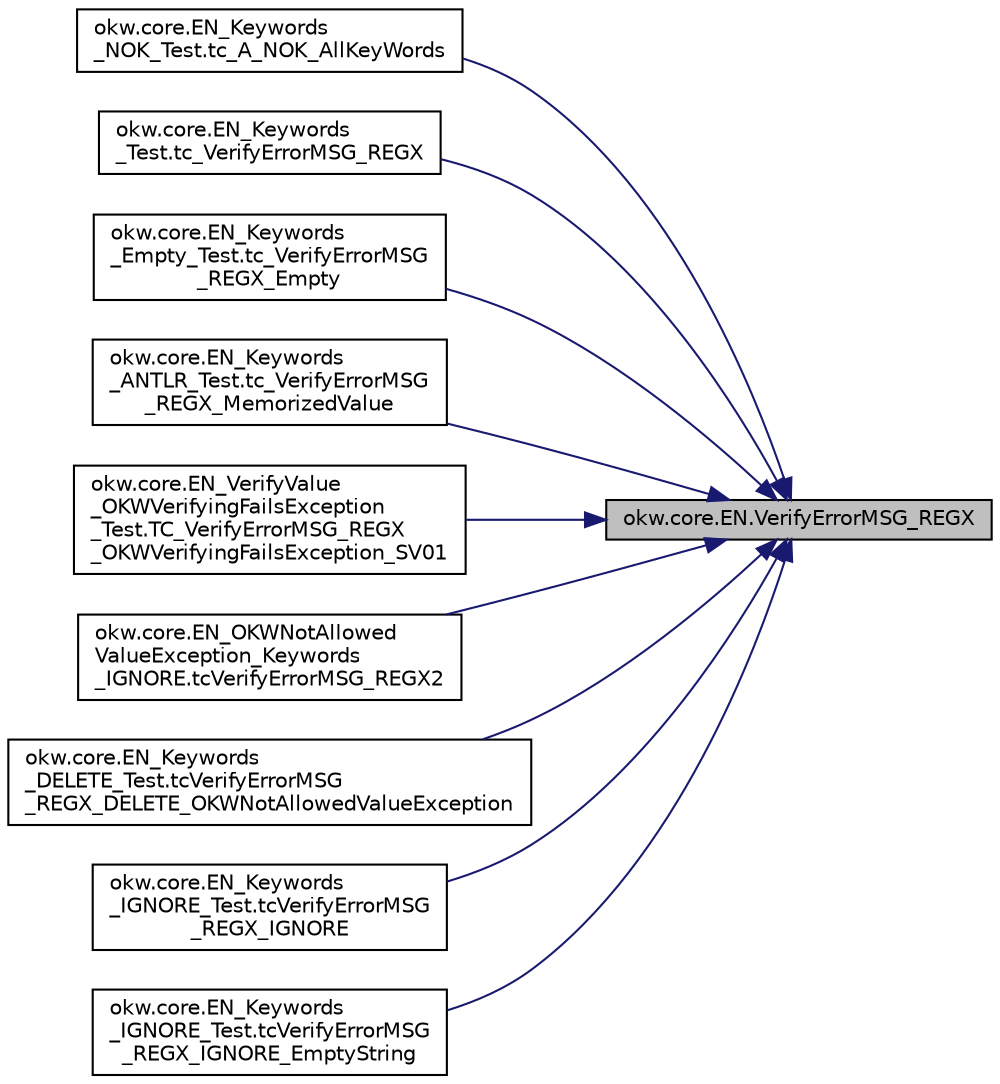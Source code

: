 digraph "okw.core.EN.VerifyErrorMSG_REGX"
{
 // INTERACTIVE_SVG=YES
 // LATEX_PDF_SIZE
  edge [fontname="Helvetica",fontsize="10",labelfontname="Helvetica",labelfontsize="10"];
  node [fontname="Helvetica",fontsize="10",shape=record];
  rankdir="RL";
  Node1 [label="okw.core.EN.VerifyErrorMSG_REGX",height=0.2,width=0.4,color="black", fillcolor="grey75", style="filled", fontcolor="black",tooltip="Überprüft Fehlermeldungen in mit Angular validierten Formularen."];
  Node1 -> Node2 [dir="back",color="midnightblue",fontsize="10",style="solid",fontname="Helvetica"];
  Node2 [label="okw.core.EN_Keywords\l_NOK_Test.tc_A_NOK_AllKeyWords",height=0.2,width=0.4,color="black", fillcolor="white", style="filled",URL="$classokw_1_1core_1_1_e_n___keywords___n_o_k___test.html#accf1c3d2b1258a59b77ae759a7ee0aeb",tooltip="Prüft methoden aufruf für einen einfachen Click."];
  Node1 -> Node3 [dir="back",color="midnightblue",fontsize="10",style="solid",fontname="Helvetica"];
  Node3 [label="okw.core.EN_Keywords\l_Test.tc_VerifyErrorMSG_REGX",height=0.2,width=0.4,color="black", fillcolor="white", style="filled",URL="$classokw_1_1core_1_1_e_n___keywords___test.html#a890c45ce179f137839f1f689c2d6ac6d",tooltip="\"Normaler\" Testfall für das Schlüsselwort EN.VerifyErrorMSG_REGX(String,String)."];
  Node1 -> Node4 [dir="back",color="midnightblue",fontsize="10",style="solid",fontname="Helvetica"];
  Node4 [label="okw.core.EN_Keywords\l_Empty_Test.tc_VerifyErrorMSG\l_REGX_Empty",height=0.2,width=0.4,color="black", fillcolor="white", style="filled",URL="$classokw_1_1core_1_1_e_n___keywords___empty___test.html#a442b4f46eb00550b79d3ea79283b2596",tooltip="Prüft \"${EMPTY}\" für das Schlüsslewort VerifyBadge(string,string)"];
  Node1 -> Node5 [dir="back",color="midnightblue",fontsize="10",style="solid",fontname="Helvetica"];
  Node5 [label="okw.core.EN_Keywords\l_ANTLR_Test.tc_VerifyErrorMSG\l_REGX_MemorizedValue",height=0.2,width=0.4,color="black", fillcolor="white", style="filled",URL="$classokw_1_1core_1_1_e_n___keywords___a_n_t_l_r___test.html#acf657a372c5162c9734eba720a0d6ae3",tooltip=" "];
  Node1 -> Node6 [dir="back",color="midnightblue",fontsize="10",style="solid",fontname="Helvetica"];
  Node6 [label="okw.core.EN_VerifyValue\l_OKWVerifyingFailsException\l_Test.TC_VerifyErrorMSG_REGX\l_OKWVerifyingFailsException_SV01",height=0.2,width=0.4,color="black", fillcolor="white", style="filled",URL="$classokw_1_1core_1_1_e_n___verify_value___o_k_w_verifying_fails_exception___test.html#a4875122efa030a479ebeb0d28ce3606b",tooltip="Test auf das fehlerwerfen von VerifyErrorMSG_REGX."];
  Node1 -> Node7 [dir="back",color="midnightblue",fontsize="10",style="solid",fontname="Helvetica"];
  Node7 [label="okw.core.EN_OKWNotAllowed\lValueException_Keywords\l_IGNORE.tcVerifyErrorMSG_REGX2",height=0.2,width=0.4,color="black", fillcolor="white", style="filled",URL="$classokw_1_1core_1_1_e_n___o_k_w_not_allowed_value_exception___keywords___i_g_n_o_r_e.html#a2cbf54f9106bd9ae7ae0c2d8dede1571",tooltip="Prüft ob \"\"${IGNORE}${TCN}\" die Ausnahme okw.exceptions.OKWNotAllowedValueException auslöst."];
  Node1 -> Node8 [dir="back",color="midnightblue",fontsize="10",style="solid",fontname="Helvetica"];
  Node8 [label="okw.core.EN_Keywords\l_DELETE_Test.tcVerifyErrorMSG\l_REGX_DELETE_OKWNotAllowedValueException",height=0.2,width=0.4,color="black", fillcolor="white", style="filled",URL="$classokw_1_1core_1_1_e_n___keywords___d_e_l_e_t_e___test.html#a446e0e2661bd94daac101bed7ac62b81",tooltip="Prüft \"DELETE\" für das Schlüsselwort VerifyErrorMSG_REGX(strng,string) ob die Ausname OKWNotAllowedVa..."];
  Node1 -> Node9 [dir="back",color="midnightblue",fontsize="10",style="solid",fontname="Helvetica"];
  Node9 [label="okw.core.EN_Keywords\l_IGNORE_Test.tcVerifyErrorMSG\l_REGX_IGNORE",height=0.2,width=0.4,color="black", fillcolor="white", style="filled",URL="$classokw_1_1core_1_1_e_n___keywords___i_g_n_o_r_e___test.html#a4f2471d4f6279fc8c49de789f5ed0fe6",tooltip="Prüft ob das Schlüsselwort VerifyErrorMSG_REGX( FN, \"${IGNORE}\" ) nicht ausgeführt wird."];
  Node1 -> Node10 [dir="back",color="midnightblue",fontsize="10",style="solid",fontname="Helvetica"];
  Node10 [label="okw.core.EN_Keywords\l_IGNORE_Test.tcVerifyErrorMSG\l_REGX_IGNORE_EmptyString",height=0.2,width=0.4,color="black", fillcolor="white", style="filled",URL="$classokw_1_1core_1_1_e_n___keywords___i_g_n_o_r_e___test.html#a261c8ff20b29189ff56c9ab141e29561",tooltip=" "];
}
